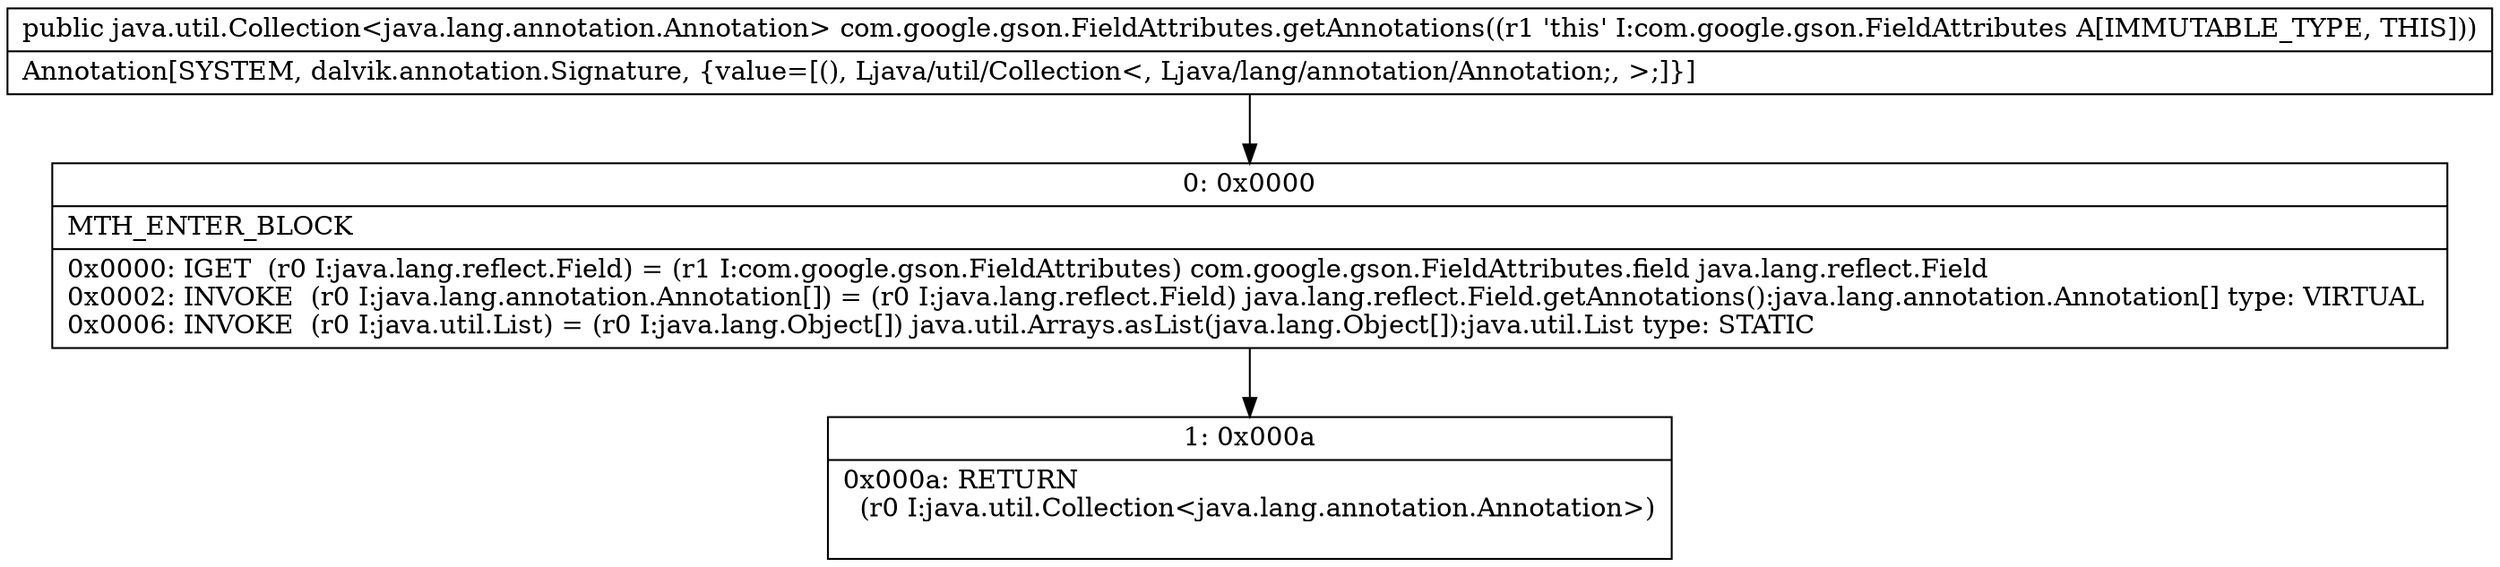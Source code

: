 digraph "CFG forcom.google.gson.FieldAttributes.getAnnotations()Ljava\/util\/Collection;" {
Node_0 [shape=record,label="{0\:\ 0x0000|MTH_ENTER_BLOCK\l|0x0000: IGET  (r0 I:java.lang.reflect.Field) = (r1 I:com.google.gson.FieldAttributes) com.google.gson.FieldAttributes.field java.lang.reflect.Field \l0x0002: INVOKE  (r0 I:java.lang.annotation.Annotation[]) = (r0 I:java.lang.reflect.Field) java.lang.reflect.Field.getAnnotations():java.lang.annotation.Annotation[] type: VIRTUAL \l0x0006: INVOKE  (r0 I:java.util.List) = (r0 I:java.lang.Object[]) java.util.Arrays.asList(java.lang.Object[]):java.util.List type: STATIC \l}"];
Node_1 [shape=record,label="{1\:\ 0x000a|0x000a: RETURN  \l  (r0 I:java.util.Collection\<java.lang.annotation.Annotation\>)\l \l}"];
MethodNode[shape=record,label="{public java.util.Collection\<java.lang.annotation.Annotation\> com.google.gson.FieldAttributes.getAnnotations((r1 'this' I:com.google.gson.FieldAttributes A[IMMUTABLE_TYPE, THIS]))  | Annotation[SYSTEM, dalvik.annotation.Signature, \{value=[(), Ljava\/util\/Collection\<, Ljava\/lang\/annotation\/Annotation;, \>;]\}]\l}"];
MethodNode -> Node_0;
Node_0 -> Node_1;
}

